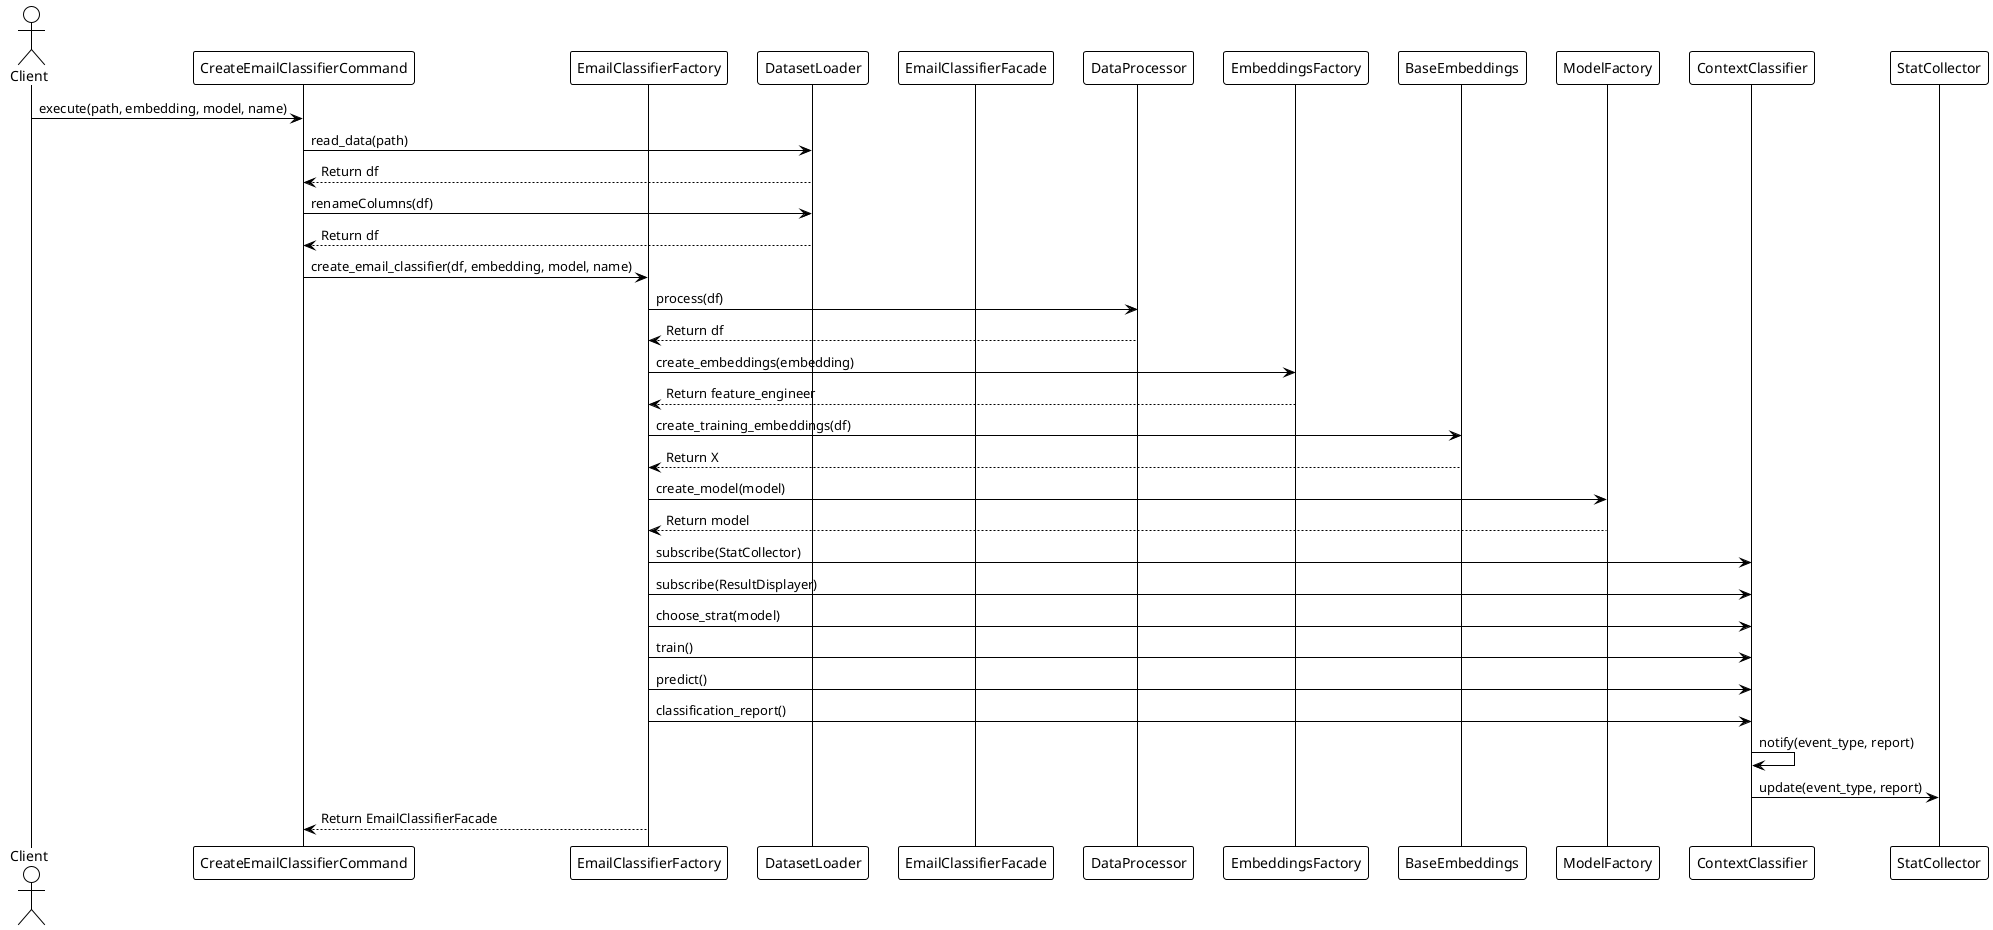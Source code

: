 @startuml create_email_classifier
!theme mono

actor Client
participant "CreateEmailClassifierCommand" as Command
participant "EmailClassifierFactory" as Factory
participant "DatasetLoader" as Loader
participant "EmailClassifierFacade" as EmailClassifier
participant "DataProcessor" as Processor
participant "EmbeddingsFactory" as EmbeddingsFactory
participant "BaseEmbeddings" as BaseEmbeddings
participant "ModelFactory" as ModelFactory
participant "ContextClassifier" as ContextClassifier
participant "StatCollector" as StatCollector

Client -> Command : execute(path, embedding, model, name)
Command -> Loader : read_data(path)
Loader --> Command : Return df
Command -> Loader : renameColumns(df)
Loader --> Command : Return df
Command -> Factory : create_email_classifier(df, embedding, model, name)
Factory -> Processor : process(df)
Processor --> Factory : Return df
Factory -> EmbeddingsFactory : create_embeddings(embedding)
EmbeddingsFactory --> Factory : Return feature_engineer
Factory -> BaseEmbeddings : create_training_embeddings(df)
BaseEmbeddings --> Factory : Return X
Factory -> ModelFactory : create_model(model)
ModelFactory --> Factory : Return model
Factory -> ContextClassifier : subscribe(StatCollector)
Factory -> ContextClassifier : subscribe(ResultDisplayer)
Factory -> ContextClassifier : choose_strat(model)
Factory -> ContextClassifier : train()
Factory -> ContextClassifier : predict()
Factory -> ContextClassifier : classification_report()
ContextClassifier -> ContextClassifier : notify(event_type, report)
ContextClassifier -> StatCollector : update(event_type, report)
Factory --> Command: Return EmailClassifierFacade
@enduml 